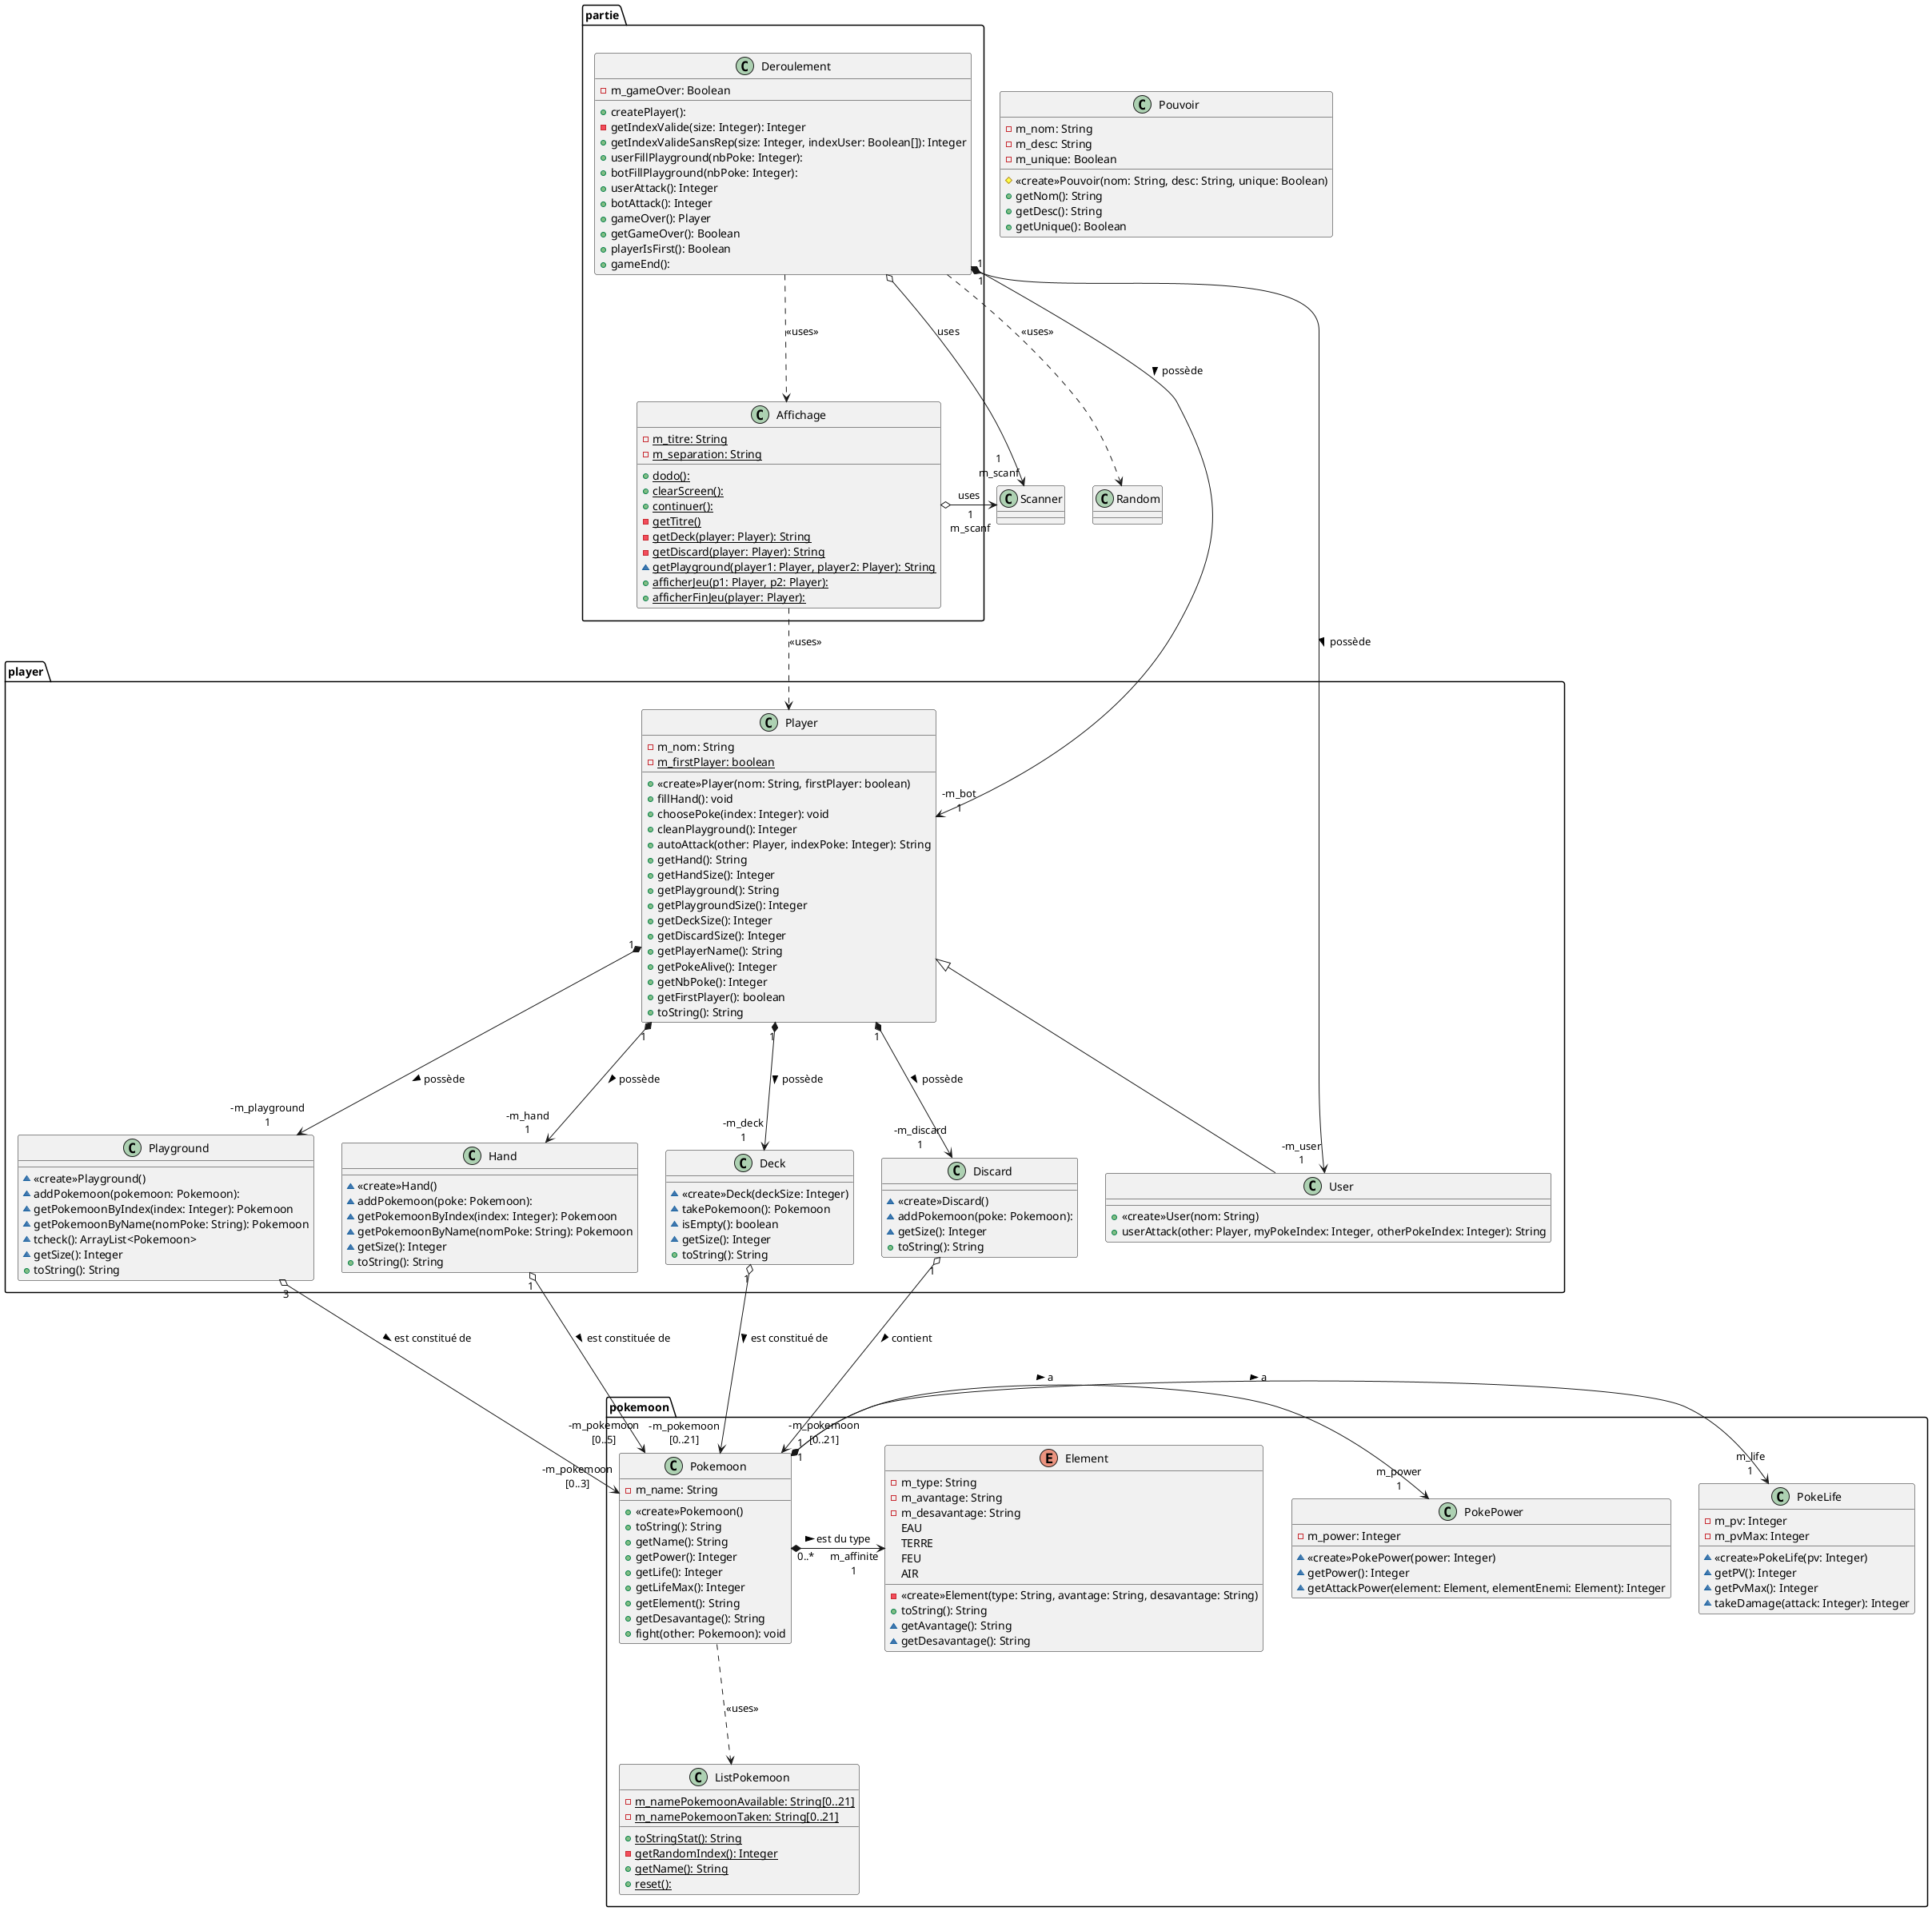 @startuml

package partie{

    class Deroulement{
        -m_gameOver: Boolean
        +createPlayer(): 
        -getIndexValide(size: Integer): Integer
        +getIndexValideSansRep(size: Integer, indexUser: Boolean[]): Integer
        +userFillPlayground(nbPoke: Integer): 
        +botFillPlayground(nbPoke: Integer): 
        +userAttack(): Integer
        +botAttack(): Integer
        +gameOver(): Player
        +getGameOver(): Boolean
        +playerIsFirst(): Boolean
        +gameEnd(): 
    }

    class Affichage {
        -{static}m_titre: String
        -{static}m_separation: String
        +{static}dodo():
        +{static}clearScreen():
        +{static}continuer():
        -{static}getTitre()
        -{static}getDeck(player: Player): String
        -{static}getDiscard(player: Player): String
        ~{static}getPlayground(player1: Player, player2: Player): String
        +{static}afficherJeu(p1: Player, p2: Player):
        +{static}afficherFinJeu(player: Player):
    }
}
package player{

   class Player{
       -m_nom: String
       -{static}m_firstPlayer: boolean
       +«create»Player(nom: String, firstPlayer: boolean)
       +fillHand(): void
       +choosePoke(index: Integer): void
       +cleanPlayground(): Integer
       +autoAttack(other: Player, indexPoke: Integer): String
       +getHand(): String
       +getHandSize(): Integer
       +getPlayground(): String
       +getPlaygroundSize(): Integer
       +getDeckSize(): Integer
       +getDiscardSize(): Integer
       +getPlayerName(): String
       +getPokeAlive(): Integer
       +getNbPoke(): Integer
       +getFirstPlayer(): boolean
       +toString(): String
   }

   class User{
        +<<create>>User(nom: String)
        +userAttack(other: Player, myPokeIndex: Integer, otherPokeIndex: Integer): String
   }

   class Playground{
          ~«create»Playground()
          ~addPokemoon(pokemoon: Pokemoon): 
          ~getPokemoonByIndex(index: Integer): Pokemoon
          ~getPokemoonByName(nomPoke: String): Pokemoon
          ~tcheck(): ArrayList<Pokemoon>
          ~getSize(): Integer
          +toString(): String
   }

   class Hand{
       ~«create»Hand()
       ~addPokemoon(poke: Pokemoon): 
       ~getPokemoonByIndex(index: Integer): Pokemoon
       ~getPokemoonByName(nomPoke: String): Pokemoon
       ~getSize(): Integer
       +toString(): String
   }

   class Deck{
       ~«create»Deck(deckSize: Integer)
       ~takePokemoon(): Pokemoon
       ~isEmpty(): boolean
       ~getSize(): Integer
       +toString(): String
   }

   class Discard{
       ~«create»Discard()
       ~addPokemoon(poke: Pokemoon): 
       ~getSize(): Integer
       +toString(): String
   }
}

package pokemoon{
    enum Element{
        -m_type: String
        -m_avantage: String
        -m_desavantage: String
        EAU
        TERRE
        FEU
        AIR
        -«create»Element(type: String, avantage: String, desavantage: String)
        +toString(): String
        ~getAvantage(): String
        ~getDesavantage(): String
    }

    class ListPokemoon{
        -{static}m_namePokemoonAvailable: String[0..21]
        -{static}m_namePokemoonTaken: String[0..21]
        +{static}toStringStat(): String
        -{static}getRandomIndex(): Integer
        +{static}getName(): String
        +{static}reset():
    }

    class PokeLife{
        -m_pv: Integer
        -m_pvMax: Integer
        ~«create»PokeLife(pv: Integer)
        ~getPV(): Integer
        ~getPvMax(): Integer
        ~takeDamage(attack: Integer): Integer
    }

    class PokePower{
        -m_power: Integer
        ~«create»PokePower(power: Integer)
        ~getPower(): Integer
        ~getAttackPower(element: Element, elementEnemi: Element): Integer
    }

    class Pokemoon{
        -m_name: String
        +«create»Pokemoon()
        +toString(): String
        +getName(): String
        +getPower(): Integer
        +getLife(): Integer
        +getLifeMax(): Integer
        +getElement(): String
        +getDesavantage(): String
        +fight(other: Pokemoon): void
    }

    Pokemoon "1" *-> "m_life\n1" PokeLife : a >
    Pokemoon "1" *-> "m_power\n1" PokePower : a >
    Pokemoon "0..*" *-> "m_affinite\n1" Element : est du type >

}

class Pouvoir{
    -m_nom: String
    -m_desc: String
    -m_unique: Boolean
    #«create»Pouvoir(nom: String, desc: String, unique: Boolean)
    +getNom(): String
    +getDesc(): String
    +getUnique(): Boolean
}

User -up--|> Player

Player "1" *---> "-m_deck\n1"Deck : possède >
Player "1" *---> "-m_hand\n1" Hand : possède >
Player "1" *---> "-m_discard\n1" Discard: possède >
Player "1" *---> "-m_playground\n1"Playground : possède >

Playground "3" o---> "-m_pokemoon\n[0..3]"Pokemoon : est constitué de >

Pokemoon -[dashed]--> ListPokemoon : <<uses>>

Hand "1" o--->"-m_pokemoon\n[0..5]" Pokemoon : est constituée de >

Deck "1" o---> "-m_pokemoon\n[0..21]"Pokemoon : est constitué de >

Discard "1" o--->"-m_pokemoon\n[0..21]"Pokemoon: contient >

Deroulement "1" *---> "-m_user\n1"User : possède >
Deroulement "1" *---> "-m_bot\n1"Player : possède >
Deroulement -[dashed]-->Random : <<uses>>
Deroulement o-> "1\nm_scanf"Scanner : uses
Deroulement -[dashed]-->Affichage : <<uses>>

Affichage -[dashed]->Player : <<uses>>
Affichage o-> "1\nm_scanf"Scanner : uses

@enduml